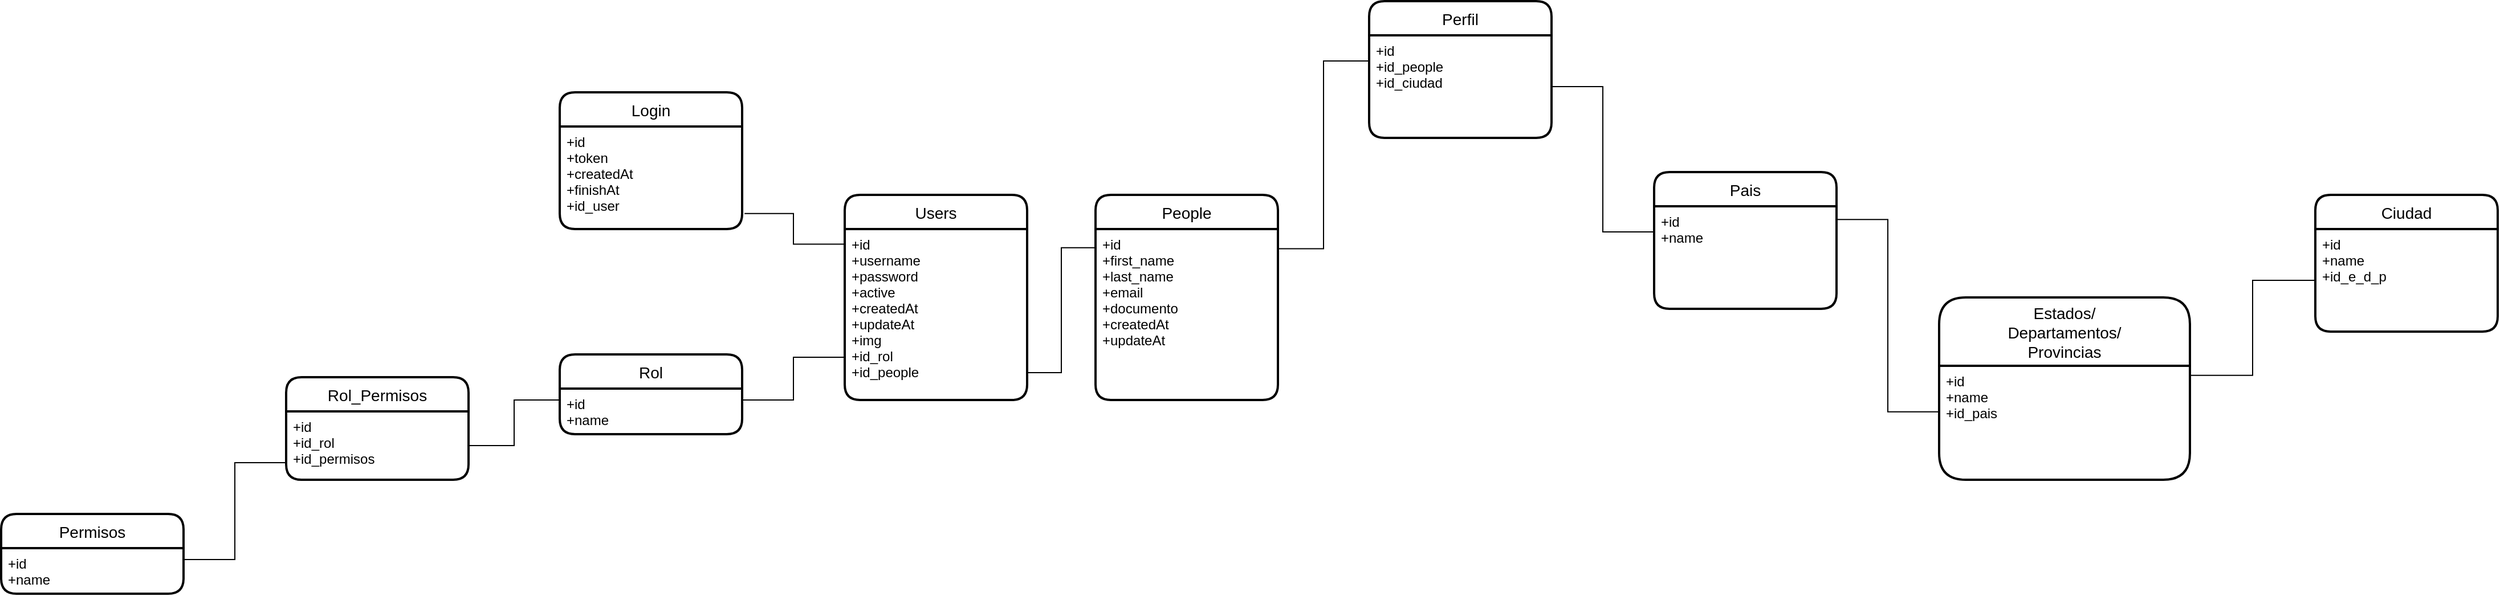 <mxfile version="20.8.10" type="github">
  <diagram name="Página-1" id="czXhI2XSOKD8URqdnq5L">
    <mxGraphModel dx="1334" dy="583" grid="1" gridSize="10" guides="1" tooltips="1" connect="1" arrows="1" fold="1" page="1" pageScale="1" pageWidth="827" pageHeight="1169" math="0" shadow="0">
      <root>
        <mxCell id="0" />
        <mxCell id="1" parent="0" />
        <mxCell id="g68eZhoNwrhH9-CdULWT-1" value="Users" style="swimlane;childLayout=stackLayout;horizontal=1;startSize=30;horizontalStack=0;rounded=1;fontSize=14;fontStyle=0;strokeWidth=2;resizeParent=0;resizeLast=1;shadow=0;dashed=0;align=center;" parent="1" vertex="1">
          <mxGeometry x="180" y="190" width="160" height="180" as="geometry" />
        </mxCell>
        <mxCell id="g68eZhoNwrhH9-CdULWT-2" value="+id&#xa;+username&#xa;+password&#xa;+active&#xa;+createdAt&#xa;+updateAt&#xa;+img&#xa;+id_rol&#xa;+id_people" style="align=left;strokeColor=none;fillColor=none;spacingLeft=4;fontSize=12;verticalAlign=top;resizable=0;rotatable=0;part=1;" parent="g68eZhoNwrhH9-CdULWT-1" vertex="1">
          <mxGeometry y="30" width="160" height="150" as="geometry" />
        </mxCell>
        <mxCell id="Sc92qrHIA8ijGUT2YBj0-1" value="People" style="swimlane;childLayout=stackLayout;horizontal=1;startSize=30;horizontalStack=0;rounded=1;fontSize=14;fontStyle=0;strokeWidth=2;resizeParent=0;resizeLast=1;shadow=0;dashed=0;align=center;" vertex="1" parent="1">
          <mxGeometry x="400" y="190" width="160" height="180" as="geometry" />
        </mxCell>
        <mxCell id="Sc92qrHIA8ijGUT2YBj0-2" value="+id&#xa;+first_name&#xa;+last_name&#xa;+email&#xa;+documento&#xa;+createdAt&#xa;+updateAt&#xa;" style="align=left;strokeColor=none;fillColor=none;spacingLeft=4;fontSize=12;verticalAlign=top;resizable=0;rotatable=0;part=1;" vertex="1" parent="Sc92qrHIA8ijGUT2YBj0-1">
          <mxGeometry y="30" width="160" height="150" as="geometry" />
        </mxCell>
        <mxCell id="Sc92qrHIA8ijGUT2YBj0-3" value="Login" style="swimlane;childLayout=stackLayout;horizontal=1;startSize=30;horizontalStack=0;rounded=1;fontSize=14;fontStyle=0;strokeWidth=2;resizeParent=0;resizeLast=1;shadow=0;dashed=0;align=center;" vertex="1" parent="1">
          <mxGeometry x="-70" y="100" width="160" height="120" as="geometry" />
        </mxCell>
        <mxCell id="Sc92qrHIA8ijGUT2YBj0-4" value="+id&#xa;+token&#xa;+createdAt&#xa;+finishAt&#xa;+id_user" style="align=left;strokeColor=none;fillColor=none;spacingLeft=4;fontSize=12;verticalAlign=top;resizable=0;rotatable=0;part=1;" vertex="1" parent="Sc92qrHIA8ijGUT2YBj0-3">
          <mxGeometry y="30" width="160" height="90" as="geometry" />
        </mxCell>
        <mxCell id="Sc92qrHIA8ijGUT2YBj0-5" style="edgeStyle=orthogonalEdgeStyle;rounded=0;orthogonalLoop=1;jettySize=auto;html=1;exitX=-0.004;exitY=0.109;exitDx=0;exitDy=0;entryX=1.006;entryY=0.84;entryDx=0;entryDy=0;entryPerimeter=0;exitPerimeter=0;endArrow=none;endFill=0;" edge="1" parent="1" source="Sc92qrHIA8ijGUT2YBj0-2" target="g68eZhoNwrhH9-CdULWT-2">
          <mxGeometry relative="1" as="geometry">
            <Array as="points">
              <mxPoint x="370" y="236" />
              <mxPoint x="370" y="346" />
            </Array>
          </mxGeometry>
        </mxCell>
        <mxCell id="Sc92qrHIA8ijGUT2YBj0-6" style="edgeStyle=orthogonalEdgeStyle;rounded=0;orthogonalLoop=1;jettySize=auto;html=1;exitX=-0.002;exitY=0.088;exitDx=0;exitDy=0;exitPerimeter=0;entryX=1.013;entryY=0.849;entryDx=0;entryDy=0;entryPerimeter=0;endArrow=none;endFill=0;" edge="1" parent="1" source="g68eZhoNwrhH9-CdULWT-2" target="Sc92qrHIA8ijGUT2YBj0-4">
          <mxGeometry relative="1" as="geometry" />
        </mxCell>
        <mxCell id="Sc92qrHIA8ijGUT2YBj0-7" value="Rol" style="swimlane;childLayout=stackLayout;horizontal=1;startSize=30;horizontalStack=0;rounded=1;fontSize=14;fontStyle=0;strokeWidth=2;resizeParent=0;resizeLast=1;shadow=0;dashed=0;align=center;" vertex="1" parent="1">
          <mxGeometry x="-70" y="330" width="160" height="70" as="geometry" />
        </mxCell>
        <mxCell id="Sc92qrHIA8ijGUT2YBj0-8" value="+id&#xa;+name" style="align=left;strokeColor=none;fillColor=none;spacingLeft=4;fontSize=12;verticalAlign=top;resizable=0;rotatable=0;part=1;" vertex="1" parent="Sc92qrHIA8ijGUT2YBj0-7">
          <mxGeometry y="30" width="160" height="40" as="geometry" />
        </mxCell>
        <mxCell id="Sc92qrHIA8ijGUT2YBj0-10" style="edgeStyle=orthogonalEdgeStyle;rounded=0;orthogonalLoop=1;jettySize=auto;html=1;exitX=0;exitY=0.75;exitDx=0;exitDy=0;entryX=1;entryY=0.25;entryDx=0;entryDy=0;endArrow=none;endFill=0;" edge="1" parent="1" source="g68eZhoNwrhH9-CdULWT-2" target="Sc92qrHIA8ijGUT2YBj0-8">
          <mxGeometry relative="1" as="geometry" />
        </mxCell>
        <mxCell id="Sc92qrHIA8ijGUT2YBj0-11" value="Rol_Permisos" style="swimlane;childLayout=stackLayout;horizontal=1;startSize=30;horizontalStack=0;rounded=1;fontSize=14;fontStyle=0;strokeWidth=2;resizeParent=0;resizeLast=1;shadow=0;dashed=0;align=center;" vertex="1" parent="1">
          <mxGeometry x="-310" y="350" width="160" height="90" as="geometry" />
        </mxCell>
        <mxCell id="Sc92qrHIA8ijGUT2YBj0-12" value="+id&#xa;+id_rol&#xa;+id_permisos" style="align=left;strokeColor=none;fillColor=none;spacingLeft=4;fontSize=12;verticalAlign=top;resizable=0;rotatable=0;part=1;" vertex="1" parent="Sc92qrHIA8ijGUT2YBj0-11">
          <mxGeometry y="30" width="160" height="60" as="geometry" />
        </mxCell>
        <mxCell id="Sc92qrHIA8ijGUT2YBj0-13" style="edgeStyle=orthogonalEdgeStyle;rounded=0;orthogonalLoop=1;jettySize=auto;html=1;exitX=0;exitY=0.25;exitDx=0;exitDy=0;entryX=1;entryY=0.5;entryDx=0;entryDy=0;endArrow=none;endFill=0;" edge="1" parent="1" source="Sc92qrHIA8ijGUT2YBj0-8" target="Sc92qrHIA8ijGUT2YBj0-12">
          <mxGeometry relative="1" as="geometry" />
        </mxCell>
        <mxCell id="Sc92qrHIA8ijGUT2YBj0-14" value="Permisos" style="swimlane;childLayout=stackLayout;horizontal=1;startSize=30;horizontalStack=0;rounded=1;fontSize=14;fontStyle=0;strokeWidth=2;resizeParent=0;resizeLast=1;shadow=0;dashed=0;align=center;" vertex="1" parent="1">
          <mxGeometry x="-560" y="470" width="160" height="70" as="geometry" />
        </mxCell>
        <mxCell id="Sc92qrHIA8ijGUT2YBj0-15" value="+id&#xa;+name&#xa;" style="align=left;strokeColor=none;fillColor=none;spacingLeft=4;fontSize=12;verticalAlign=top;resizable=0;rotatable=0;part=1;" vertex="1" parent="Sc92qrHIA8ijGUT2YBj0-14">
          <mxGeometry y="30" width="160" height="40" as="geometry" />
        </mxCell>
        <mxCell id="Sc92qrHIA8ijGUT2YBj0-18" style="edgeStyle=orthogonalEdgeStyle;rounded=0;orthogonalLoop=1;jettySize=auto;html=1;exitX=1;exitY=0.25;exitDx=0;exitDy=0;entryX=0;entryY=0.75;entryDx=0;entryDy=0;endArrow=none;endFill=0;" edge="1" parent="1" source="Sc92qrHIA8ijGUT2YBj0-15" target="Sc92qrHIA8ijGUT2YBj0-12">
          <mxGeometry relative="1" as="geometry" />
        </mxCell>
        <mxCell id="Sc92qrHIA8ijGUT2YBj0-19" value="Perfil" style="swimlane;childLayout=stackLayout;horizontal=1;startSize=30;horizontalStack=0;rounded=1;fontSize=14;fontStyle=0;strokeWidth=2;resizeParent=0;resizeLast=1;shadow=0;dashed=0;align=center;" vertex="1" parent="1">
          <mxGeometry x="640" y="20" width="160" height="120" as="geometry" />
        </mxCell>
        <mxCell id="Sc92qrHIA8ijGUT2YBj0-20" value="+id&#xa;+id_people&#xa;+id_ciudad" style="align=left;strokeColor=none;fillColor=none;spacingLeft=4;fontSize=12;verticalAlign=top;resizable=0;rotatable=0;part=1;" vertex="1" parent="Sc92qrHIA8ijGUT2YBj0-19">
          <mxGeometry y="30" width="160" height="90" as="geometry" />
        </mxCell>
        <mxCell id="Sc92qrHIA8ijGUT2YBj0-21" value="Pais" style="swimlane;childLayout=stackLayout;horizontal=1;startSize=30;horizontalStack=0;rounded=1;fontSize=14;fontStyle=0;strokeWidth=2;resizeParent=0;resizeLast=1;shadow=0;dashed=0;align=center;" vertex="1" parent="1">
          <mxGeometry x="890" y="170" width="160" height="120" as="geometry" />
        </mxCell>
        <mxCell id="Sc92qrHIA8ijGUT2YBj0-22" value="+id&#xa;+name" style="align=left;strokeColor=none;fillColor=none;spacingLeft=4;fontSize=12;verticalAlign=top;resizable=0;rotatable=0;part=1;" vertex="1" parent="Sc92qrHIA8ijGUT2YBj0-21">
          <mxGeometry y="30" width="160" height="90" as="geometry" />
        </mxCell>
        <mxCell id="Sc92qrHIA8ijGUT2YBj0-23" value="Estados/&#xa;Departamentos/&#xa;Provincias" style="swimlane;childLayout=stackLayout;horizontal=1;startSize=60;horizontalStack=0;rounded=1;fontSize=14;fontStyle=0;strokeWidth=2;resizeParent=0;resizeLast=1;shadow=0;dashed=0;align=center;arcSize=13;" vertex="1" parent="1">
          <mxGeometry x="1140" y="280" width="220" height="160" as="geometry" />
        </mxCell>
        <mxCell id="Sc92qrHIA8ijGUT2YBj0-24" value="+id&#xa;+name&#xa;+id_pais" style="align=left;strokeColor=none;fillColor=none;spacingLeft=4;fontSize=12;verticalAlign=top;resizable=0;rotatable=0;part=1;" vertex="1" parent="Sc92qrHIA8ijGUT2YBj0-23">
          <mxGeometry y="60" width="220" height="100" as="geometry" />
        </mxCell>
        <mxCell id="Sc92qrHIA8ijGUT2YBj0-25" value="Ciudad" style="swimlane;childLayout=stackLayout;horizontal=1;startSize=30;horizontalStack=0;rounded=1;fontSize=14;fontStyle=0;strokeWidth=2;resizeParent=0;resizeLast=1;shadow=0;dashed=0;align=center;" vertex="1" parent="1">
          <mxGeometry x="1470" y="190" width="160" height="120" as="geometry" />
        </mxCell>
        <mxCell id="Sc92qrHIA8ijGUT2YBj0-26" value="+id&#xa;+name&#xa;+id_e_d_p" style="align=left;strokeColor=none;fillColor=none;spacingLeft=4;fontSize=12;verticalAlign=top;resizable=0;rotatable=0;part=1;" vertex="1" parent="Sc92qrHIA8ijGUT2YBj0-25">
          <mxGeometry y="30" width="160" height="90" as="geometry" />
        </mxCell>
        <mxCell id="Sc92qrHIA8ijGUT2YBj0-27" style="edgeStyle=orthogonalEdgeStyle;rounded=0;orthogonalLoop=1;jettySize=auto;html=1;exitX=-0.002;exitY=0.404;exitDx=0;exitDy=0;entryX=1.005;entryY=0.129;entryDx=0;entryDy=0;entryPerimeter=0;exitPerimeter=0;endArrow=none;endFill=0;" edge="1" parent="1" source="Sc92qrHIA8ijGUT2YBj0-24" target="Sc92qrHIA8ijGUT2YBj0-22">
          <mxGeometry relative="1" as="geometry" />
        </mxCell>
        <mxCell id="Sc92qrHIA8ijGUT2YBj0-28" style="edgeStyle=orthogonalEdgeStyle;rounded=0;orthogonalLoop=1;jettySize=auto;html=1;exitX=0;exitY=0.5;exitDx=0;exitDy=0;entryX=1.002;entryY=0.084;entryDx=0;entryDy=0;entryPerimeter=0;endArrow=none;endFill=0;" edge="1" parent="1" source="Sc92qrHIA8ijGUT2YBj0-26" target="Sc92qrHIA8ijGUT2YBj0-24">
          <mxGeometry relative="1" as="geometry" />
        </mxCell>
        <mxCell id="Sc92qrHIA8ijGUT2YBj0-29" style="edgeStyle=orthogonalEdgeStyle;rounded=0;orthogonalLoop=1;jettySize=auto;html=1;exitX=0;exitY=0.25;exitDx=0;exitDy=0;entryX=1.002;entryY=0.115;entryDx=0;entryDy=0;entryPerimeter=0;endArrow=none;endFill=0;" edge="1" parent="1" source="Sc92qrHIA8ijGUT2YBj0-20" target="Sc92qrHIA8ijGUT2YBj0-2">
          <mxGeometry relative="1" as="geometry" />
        </mxCell>
        <mxCell id="Sc92qrHIA8ijGUT2YBj0-30" style="edgeStyle=orthogonalEdgeStyle;rounded=0;orthogonalLoop=1;jettySize=auto;html=1;exitX=0;exitY=0.25;exitDx=0;exitDy=0;entryX=1;entryY=0.5;entryDx=0;entryDy=0;startArrow=none;startFill=0;endArrow=none;endFill=0;" edge="1" parent="1" source="Sc92qrHIA8ijGUT2YBj0-22" target="Sc92qrHIA8ijGUT2YBj0-20">
          <mxGeometry relative="1" as="geometry" />
        </mxCell>
      </root>
    </mxGraphModel>
  </diagram>
</mxfile>
